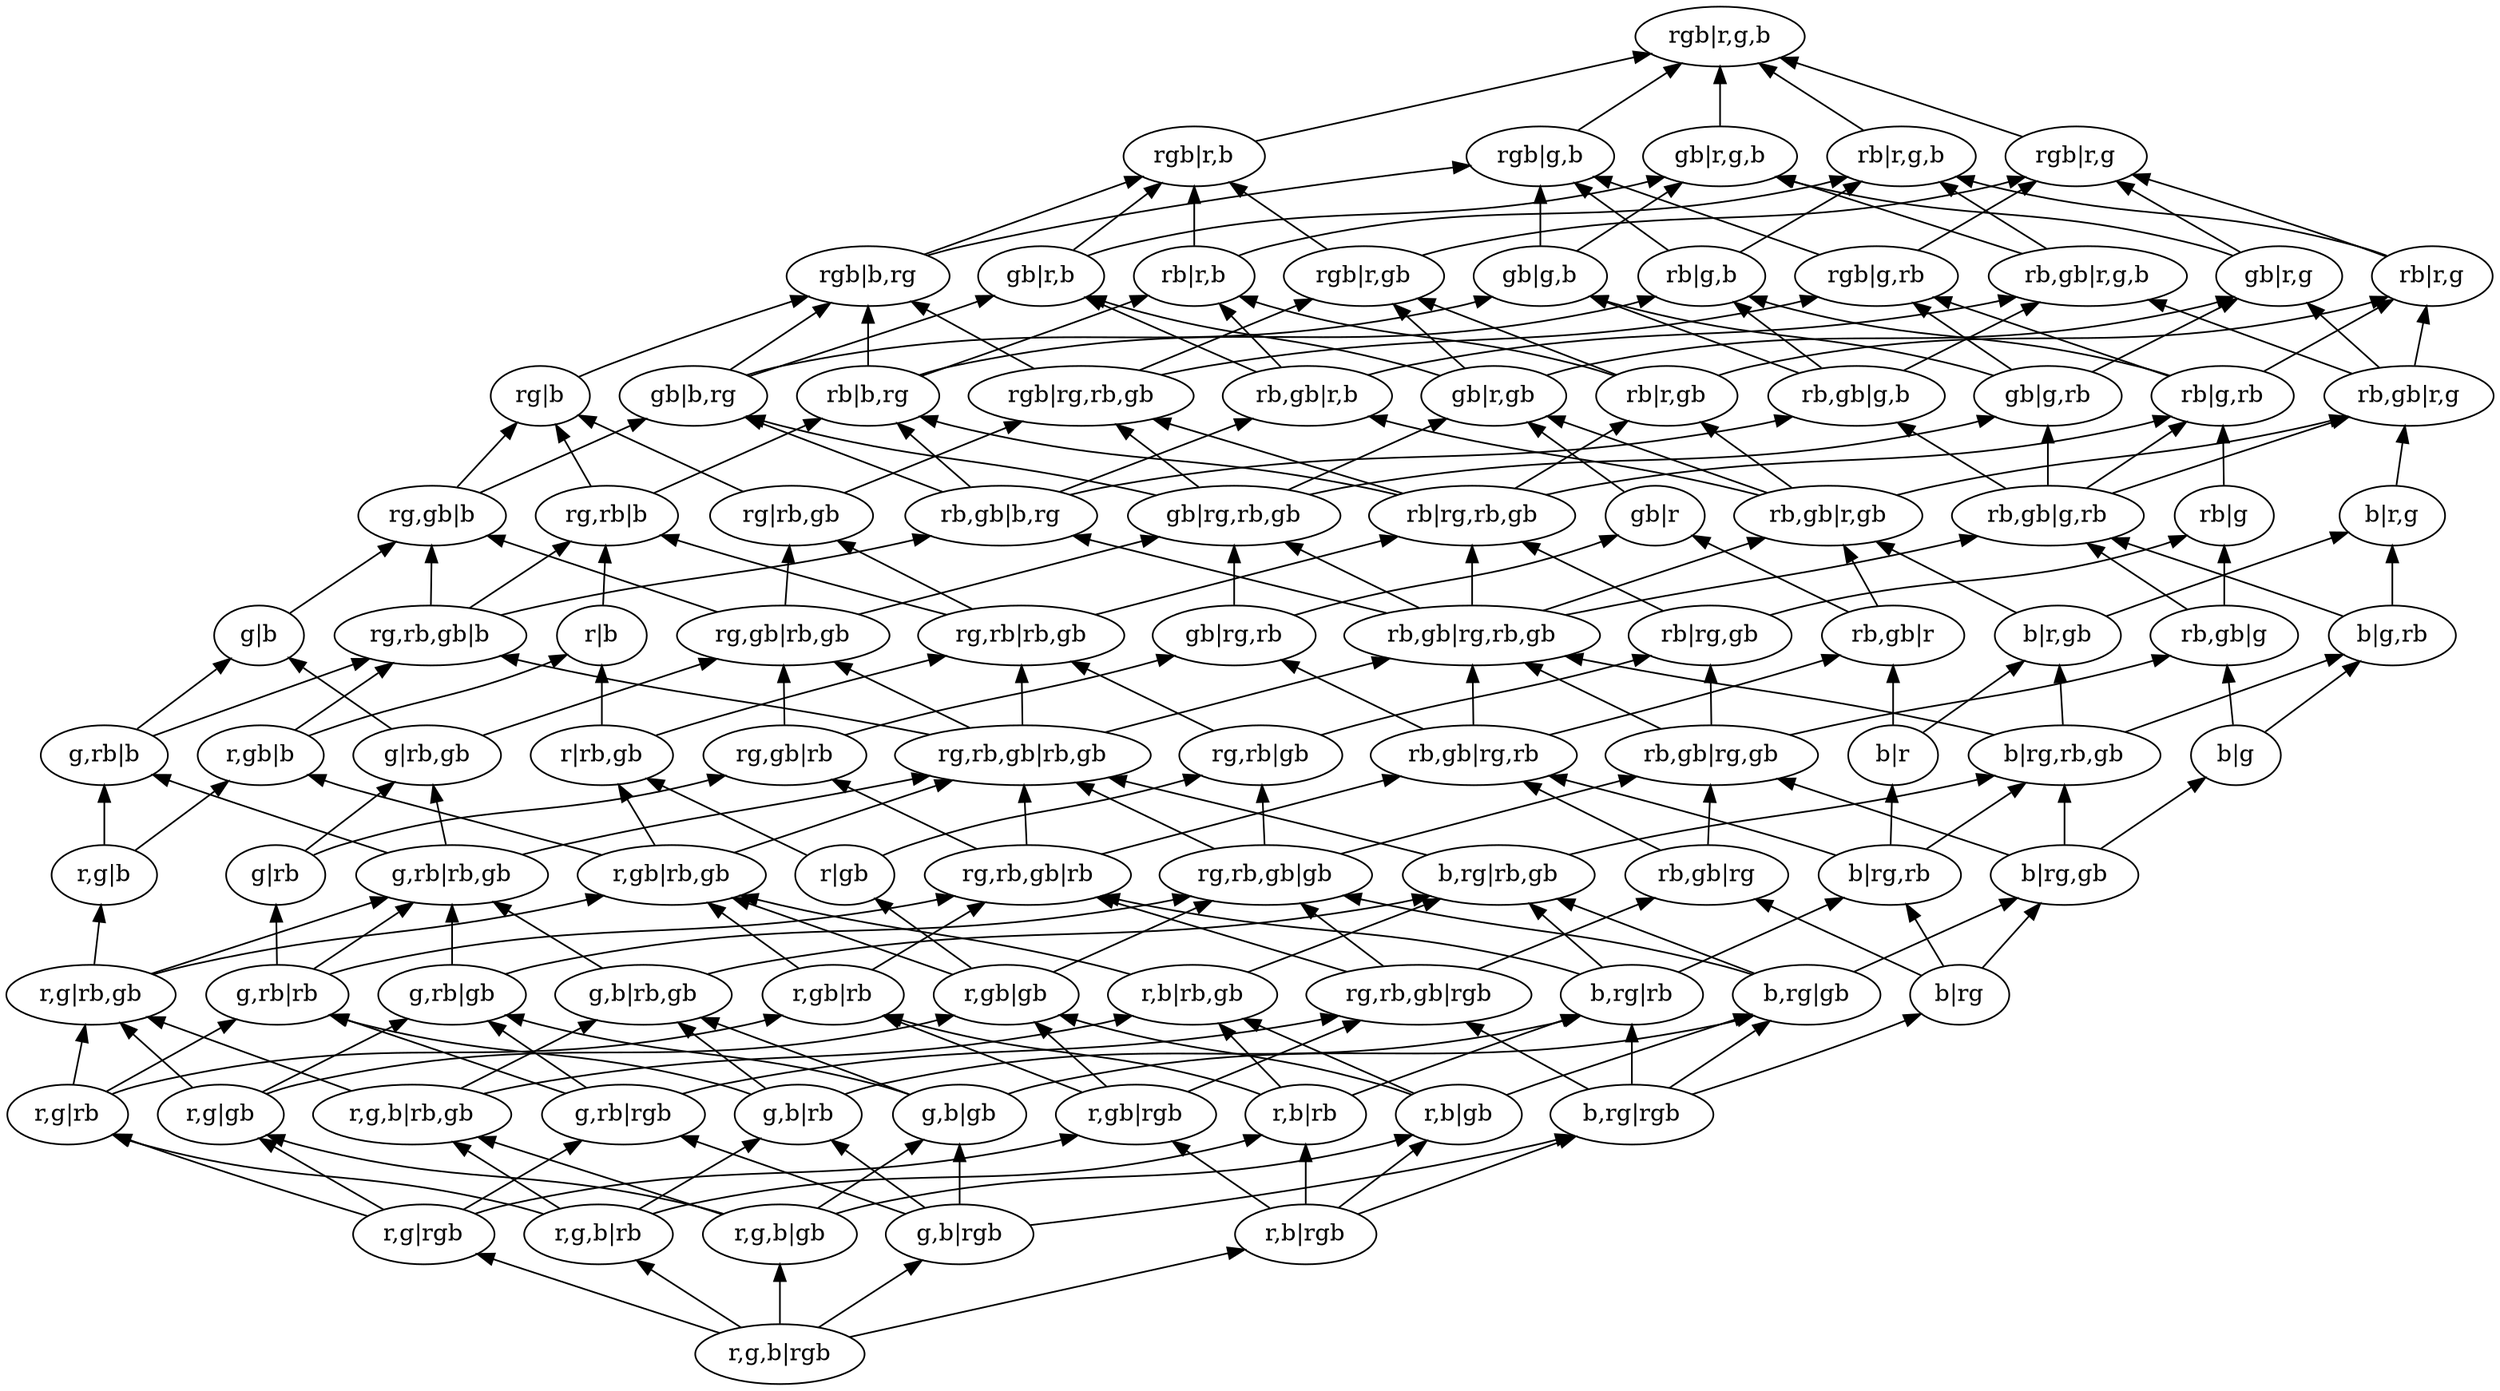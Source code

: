 digraph G { rankdir = BT; 
"rg|rb,gb"->"rgb|rg,rb,gb";
"rg|rb,gb"->"rg|b";
"rb|r,g,b"->"rgb|r,g,b";
"rgb|b,rg"->"rgb|r,b";
"rgb|b,rg"->"rgb|g,b";
"rg,rb,gb|rb,gb"->"rb,gb|rg,rb,gb";
"rg,rb,gb|rb,gb"->"rg,rb|rb,gb";
"rg,rb,gb|rb,gb"->"rg,rb,gb|b";
"rg,rb,gb|rb,gb"->"rg,gb|rb,gb";
"gb|r,g"->"rgb|r,g";
"gb|r,g"->"gb|r,g,b";
"rb,gb|rg"->"rb,gb|rg,gb";
"rb,gb|rg"->"rb,gb|rg,rb";
"rg,rb,gb|rb"->"rg,rb,gb|rb,gb";
"rg,rb,gb|rb"->"rb,gb|rg,rb";
"rg,rb,gb|rb"->"rg,gb|rb";
"rb,gb|r,g,b"->"rb|r,g,b";
"rb,gb|r,g,b"->"gb|r,g,b";
"b|rg,rb,gb"->"rb,gb|rg,rb,gb";
"b|rg,rb,gb"->"b|g,rb";
"b|rg,rb,gb"->"b|r,gb";
"r,g|b"->"g,rb|b";
"r,g|b"->"r,gb|b";
"r,g|gb"->"r,gb|gb";
"r,g|gb"->"r,g|rb,gb";
"r,g|gb"->"g,rb|gb";
"r,b|gb"->"r,gb|gb";
"r,b|gb"->"b,rg|gb";
"r,b|gb"->"r,b|rb,gb";
"rb|g"->"rb|g,rb";
"rb|g,rb"->"rb|g,b";
"rb|g,rb"->"rb|r,g";
"rb|g,rb"->"rgb|g,rb";
"rb|rg,gb"->"rb|g";
"rb|rg,gb"->"rb|rg,rb,gb";
"rg,gb|rb"->"rg,gb|rb,gb";
"rg,gb|rb"->"gb|rg,rb";
"r,g|rgb"->"r,gb|rgb";
"r,g|rgb"->"r,g|rb";
"r,g|rgb"->"r,g|gb";
"r,g|rgb"->"g,rb|rgb";
"rb,gb|g"->"rb,gb|g,rb";
"rb,gb|g"->"rb|g";
"rb,gb|g,rb"->"rb,gb|g,b";
"rb,gb|g,rb"->"rb,gb|r,g";
"rb,gb|g,rb"->"rb|g,rb";
"rb,gb|g,rb"->"gb|g,rb";
"r,b|rgb"->"r,b|gb";
"r,b|rgb"->"r,gb|rgb";
"r,b|rgb"->"r,b|rb";
"r,b|rgb"->"b,rg|rgb";
"rb,gb|r"->"rb,gb|r,gb";
"rb,gb|r"->"gb|r";
"rb,gb|rg,gb"->"rb,gb|g";
"rb,gb|rg,gb"->"rb|rg,gb";
"rb,gb|rg,gb"->"rb,gb|rg,rb,gb";
"g,rb|b"->"g|b";
"g,rb|b"->"rg,rb,gb|b";
"gb|b,rg"->"rgb|b,rg";
"gb|b,rg"->"gb|r,b";
"gb|b,rg"->"gb|g,b";
"r,g|rb,gb"->"r,g|b";
"r,g|rb,gb"->"r,gb|rb,gb";
"r,g|rb,gb"->"g,rb|rb,gb";
"g|b"->"rg,gb|b";
"g,rb|gb"->"g,rb|rb,gb";
"g,rb|gb"->"rg,rb,gb|gb";
"rb|r,gb"->"rb|r,b";
"rb|r,gb"->"rb|r,g";
"rb|r,gb"->"rgb|r,gb";
"r,g,b|rgb"->"r,g|rgb";
"r,g,b|rgb"->"r,b|rgb";
"r,g,b|rgb"->"r,g,b|gb";
"r,g,b|rgb"->"g,b|rgb";
"r,g,b|rgb"->"r,g,b|rb";
"g,rb|rgb"->"g,rb|gb";
"g,rb|rgb"->"rg,rb,gb|rgb";
"g,rb|rgb"->"g,rb|rb";
"gb|r,g,b"->"rgb|r,g,b";
"rb|r,g"->"rb|r,g,b";
"rb|r,g"->"rgb|r,g";
"rb,gb|rg,rb"->"rb,gb|r";
"rb,gb|rg,rb"->"gb|rg,rb";
"rb,gb|rg,rb"->"rb,gb|rg,rb,gb";
"rb,gb|r,gb"->"rb|r,gb";
"rb,gb|r,gb"->"rb,gb|r,b";
"rb,gb|r,gb"->"gb|r,gb";
"rb,gb|r,gb"->"rb,gb|r,g";
"g,rb|rb,gb"->"g|rb,gb";
"g,rb|rb,gb"->"rg,rb,gb|rb,gb";
"g,rb|rb,gb"->"g,rb|b";
"g|rb,gb"->"g|b";
"g|rb,gb"->"rg,gb|rb,gb";
"rb|g,b"->"rb|r,g,b";
"rb|g,b"->"rgb|g,b";
"rb,gb|r,g"->"rb,gb|r,g,b";
"rb,gb|r,g"->"rb|r,g";
"rb,gb|r,g"->"gb|r,g";
"b|r"->"rb,gb|r";
"b|r"->"b|r,gb";
"b|rg,gb"->"rb,gb|rg,gb";
"b|rg,gb"->"b|g";
"b|rg,gb"->"b|rg,rb,gb";
"r,gb|b"->"r|b";
"r,gb|b"->"rg,rb,gb|b";
"r,gb|gb"->"r,gb|rb,gb";
"r,gb|gb"->"r|gb";
"r,gb|gb"->"rg,rb,gb|gb";
"rg,rb|b"->"rb|b,rg";
"rg,rb|b"->"rg|b";
"b|rg"->"rb,gb|rg";
"b|rg"->"b|rg,gb";
"b|rg"->"b|rg,rb";
"r|b"->"rg,rb|b";
"rb,gb|g,b"->"rb|g,b";
"rb,gb|g,b"->"rb,gb|r,g,b";
"rb,gb|g,b"->"gb|g,b";
"rg,rb|gb"->"rg,rb|rb,gb";
"rg,rb|gb"->"rb|rg,gb";
"b,rg|gb"->"b,rg|rb,gb";
"b,rg|gb"->"b|rg,gb";
"b,rg|gb"->"rg,rb,gb|gb";
"rgb|g,rb"->"rgb|r,g";
"rgb|g,rb"->"rgb|g,b";
"r,g,b|gb"->"r,g|gb";
"r,g,b|gb"->"r,b|gb";
"r,g,b|gb"->"r,g,b|rb,gb";
"r,g,b|gb"->"g,b|gb";
"r,b|rb,gb"->"r,gb|rb,gb";
"r,b|rb,gb"->"b,rg|rb,gb";
"gb|g,rb"->"gb|g,b";
"gb|g,rb"->"gb|r,g";
"gb|g,rb"->"rgb|g,rb";
"rb|r,b"->"rb|r,g,b";
"rb|r,b"->"rgb|r,b";
"rb|rg,rb,gb"->"rb|b,rg";
"rb|rg,rb,gb"->"rgb|rg,rb,gb";
"rb|rg,rb,gb"->"rb|r,gb";
"rb|rg,rb,gb"->"rb|g,rb";
"gb|r"->"gb|r,gb";
"rg|b"->"rgb|b,rg";
"r,gb|rgb"->"r,gb|gb";
"r,gb|rgb"->"r,gb|rb";
"r,gb|rgb"->"rg,rb,gb|rgb";
"r,g|rb"->"r,g|rb,gb";
"r,g|rb"->"r,gb|rb";
"r,g|rb"->"g,rb|rb";
"rg,rb,gb|b"->"rg,rb|b";
"rg,rb,gb|b"->"rg,gb|b";
"rg,rb,gb|b"->"rb,gb|b,rg";
"r,b|rb"->"r,b|rb,gb";
"r,b|rb"->"r,gb|rb";
"r,b|rb"->"b,rg|rb";
"b|r,gb"->"rb,gb|r,gb";
"b|r,gb"->"b|r,g";
"b,rg|rgb"->"b|rg";
"b,rg|rgb"->"b,rg|gb";
"b,rg|rgb"->"rg,rb,gb|rgb";
"b,rg|rgb"->"b,rg|rb";
"rg,rb,gb|gb"->"rg,rb,gb|rb,gb";
"rg,rb,gb|gb"->"rb,gb|rg,gb";
"rg,rb,gb|gb"->"rg,rb|gb";
"rb|b,rg"->"rgb|b,rg";
"rb|b,rg"->"rb|r,b";
"rb|b,rg"->"rb|g,b";
"g,b|rgb"->"g,rb|rgb";
"g,b|rgb"->"b,rg|rgb";
"g,b|rgb"->"g,b|gb";
"g,b|rgb"->"g,b|rb";
"rb,gb|r,b"->"rb|r,b";
"rb,gb|r,b"->"gb|r,b";
"rb,gb|r,b"->"rb,gb|r,g,b";
"rb,gb|rg,rb,gb"->"rb,gb|g,rb";
"rb,gb|rg,rb,gb"->"rb|rg,rb,gb";
"rb,gb|rg,rb,gb"->"rb,gb|r,gb";
"rb,gb|rg,rb,gb"->"gb|rg,rb,gb";
"rb,gb|rg,rb,gb"->"rb,gb|b,rg";
"rg,rb|rb,gb"->"rg|rb,gb";
"rg,rb|rb,gb"->"rg,rb|b";
"rg,rb|rb,gb"->"rb|rg,rb,gb";
"b,rg|rb,gb"->"rg,rb,gb|rb,gb";
"b,rg|rb,gb"->"b|rg,rb,gb";
"r,g,b|rb,gb"->"r,g|rb,gb";
"r,g,b|rb,gb"->"r,b|rb,gb";
"r,g,b|rb,gb"->"g,b|rb,gb";
"gb|rg,rb"->"gb|r";
"gb|rg,rb"->"gb|rg,rb,gb";
"rgb|r,gb"->"rgb|r,g";
"rgb|r,gb"->"rgb|r,b";
"rg,rb,gb|rgb"->"rb,gb|rg";
"rg,rb,gb|rgb"->"rg,rb,gb|rb";
"rg,rb,gb|rgb"->"rg,rb,gb|gb";
"gb|r,gb"->"gb|r,b";
"gb|r,gb"->"rgb|r,gb";
"gb|r,gb"->"gb|r,g";
"r,g,b|rb"->"r,g|rb";
"r,g,b|rb"->"r,b|rb";
"r,g,b|rb"->"r,g,b|rb,gb";
"r,g,b|rb"->"g,b|rb";
"b|g"->"rb,gb|g";
"b|g"->"b|g,rb";
"g,rb|rb"->"g,rb|rb,gb";
"g,rb|rb"->"rg,rb,gb|rb";
"g,rb|rb"->"g|rb";
"b|g,rb"->"rb,gb|g,rb";
"b|g,rb"->"b|r,g";
"g|rb"->"g|rb,gb";
"g|rb"->"rg,gb|rb";
"rg,gb|b"->"rg|b";
"rg,gb|b"->"gb|b,rg";
"rgb|r,g"->"rgb|r,g,b";
"r|gb"->"rg,rb|gb";
"r|gb"->"r|rb,gb";
"g,b|gb"->"b,rg|gb";
"g,b|gb"->"g,rb|gb";
"g,b|gb"->"g,b|rb,gb";
"rgb|g,b"->"rgb|r,g,b";
"gb|g,b"->"rgb|g,b";
"gb|g,b"->"gb|r,g,b";
"b|rg,rb"->"rb,gb|rg,rb";
"b|rg,rb"->"b|r";
"b|rg,rb"->"b|rg,rb,gb";
"r,gb|rb,gb"->"rg,rb,gb|rb,gb";
"r,gb|rb,gb"->"r,gb|b";
"r,gb|rb,gb"->"r|rb,gb";
"rg,gb|rb,gb"->"rg|rb,gb";
"rg,gb|rb,gb"->"rg,gb|b";
"rg,gb|rb,gb"->"gb|rg,rb,gb";
"r,gb|rb"->"r,gb|rb,gb";
"r,gb|rb"->"rg,rb,gb|rb";
"r|rb,gb"->"r|b";
"r|rb,gb"->"rg,rb|rb,gb";
"b|r,g"->"rb,gb|r,g";
"rgb|r,b"->"rgb|r,g,b";
"g,b|rb,gb"->"b,rg|rb,gb";
"g,b|rb,gb"->"g,rb|rb,gb";
"rgb|rg,rb,gb"->"rgb|b,rg";
"rgb|rg,rb,gb"->"rgb|r,gb";
"rgb|rg,rb,gb"->"rgb|g,rb";
"gb|r,b"->"rgb|r,b";
"gb|r,b"->"gb|r,g,b";
"gb|rg,rb,gb"->"rgb|rg,rb,gb";
"gb|rg,rb,gb"->"gb|b,rg";
"gb|rg,rb,gb"->"gb|r,gb";
"gb|rg,rb,gb"->"gb|g,rb";
"b,rg|rb"->"b,rg|rb,gb";
"b,rg|rb"->"rg,rb,gb|rb";
"b,rg|rb"->"b|rg,rb";
"rb,gb|b,rg"->"rb|b,rg";
"rb,gb|b,rg"->"rb,gb|r,b";
"rb,gb|b,rg"->"rb,gb|g,b";
"rb,gb|b,rg"->"gb|b,rg";
"g,b|rb"->"g,b|rb,gb";
"g,b|rb"->"b,rg|rb";
"g,b|rb"->"g,rb|rb";
}

